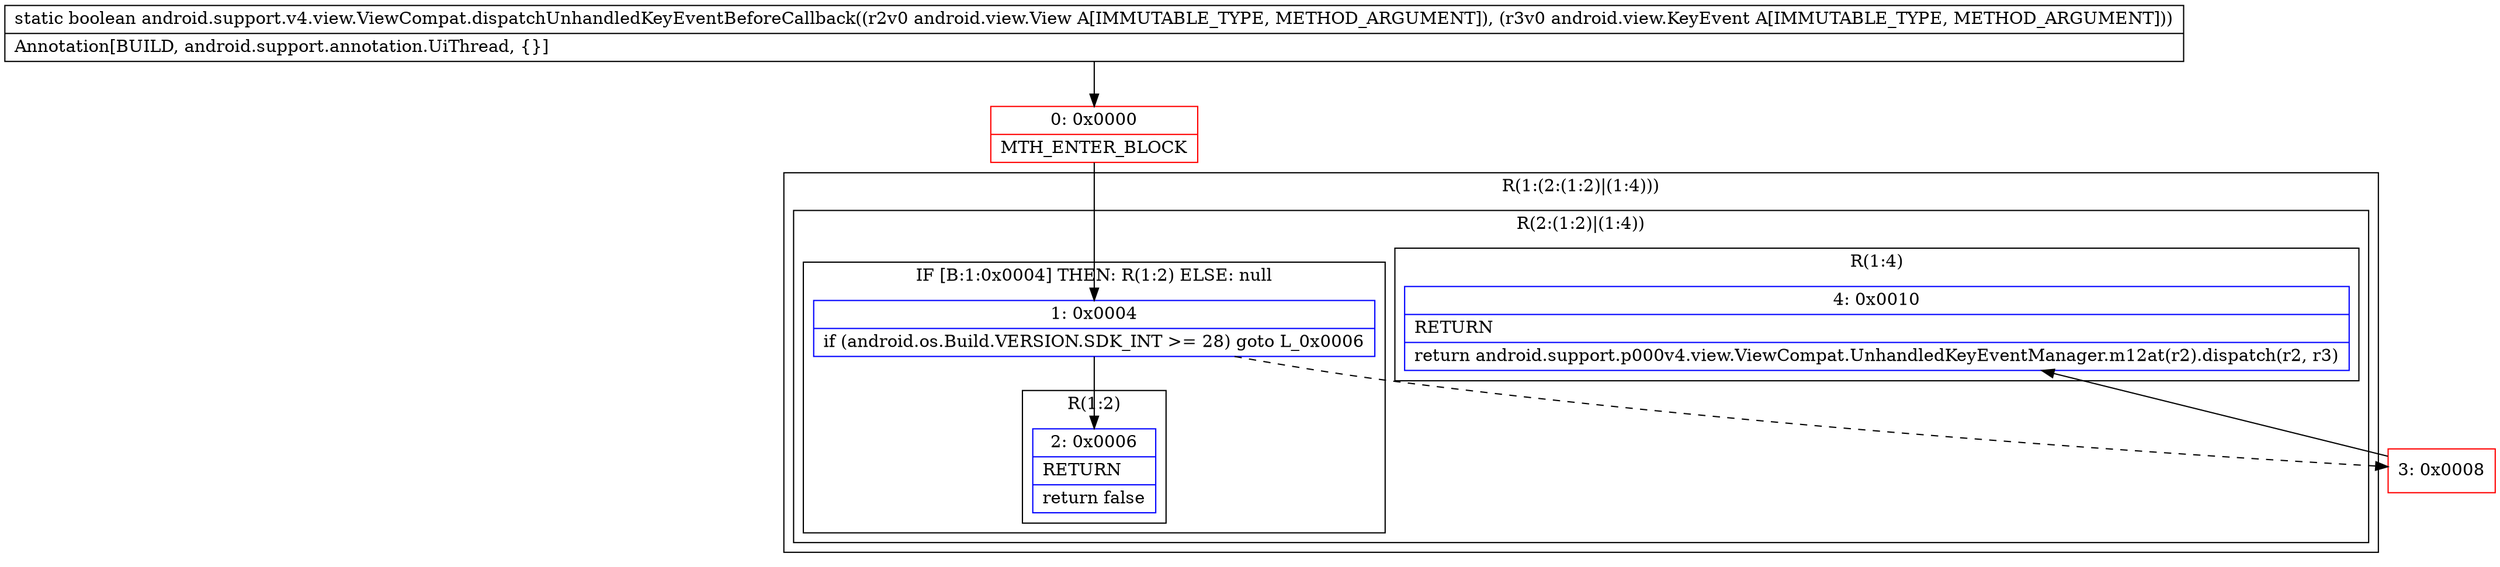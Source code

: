 digraph "CFG forandroid.support.v4.view.ViewCompat.dispatchUnhandledKeyEventBeforeCallback(Landroid\/view\/View;Landroid\/view\/KeyEvent;)Z" {
subgraph cluster_Region_63372256 {
label = "R(1:(2:(1:2)|(1:4)))";
node [shape=record,color=blue];
subgraph cluster_Region_1809639584 {
label = "R(2:(1:2)|(1:4))";
node [shape=record,color=blue];
subgraph cluster_IfRegion_657039997 {
label = "IF [B:1:0x0004] THEN: R(1:2) ELSE: null";
node [shape=record,color=blue];
Node_1 [shape=record,label="{1\:\ 0x0004|if (android.os.Build.VERSION.SDK_INT \>= 28) goto L_0x0006\l}"];
subgraph cluster_Region_822225421 {
label = "R(1:2)";
node [shape=record,color=blue];
Node_2 [shape=record,label="{2\:\ 0x0006|RETURN\l|return false\l}"];
}
}
subgraph cluster_Region_95411766 {
label = "R(1:4)";
node [shape=record,color=blue];
Node_4 [shape=record,label="{4\:\ 0x0010|RETURN\l|return android.support.p000v4.view.ViewCompat.UnhandledKeyEventManager.m12at(r2).dispatch(r2, r3)\l}"];
}
}
}
Node_0 [shape=record,color=red,label="{0\:\ 0x0000|MTH_ENTER_BLOCK\l}"];
Node_3 [shape=record,color=red,label="{3\:\ 0x0008}"];
MethodNode[shape=record,label="{static boolean android.support.v4.view.ViewCompat.dispatchUnhandledKeyEventBeforeCallback((r2v0 android.view.View A[IMMUTABLE_TYPE, METHOD_ARGUMENT]), (r3v0 android.view.KeyEvent A[IMMUTABLE_TYPE, METHOD_ARGUMENT]))  | Annotation[BUILD, android.support.annotation.UiThread, \{\}]\l}"];
MethodNode -> Node_0;
Node_1 -> Node_2;
Node_1 -> Node_3[style=dashed];
Node_0 -> Node_1;
Node_3 -> Node_4;
}

